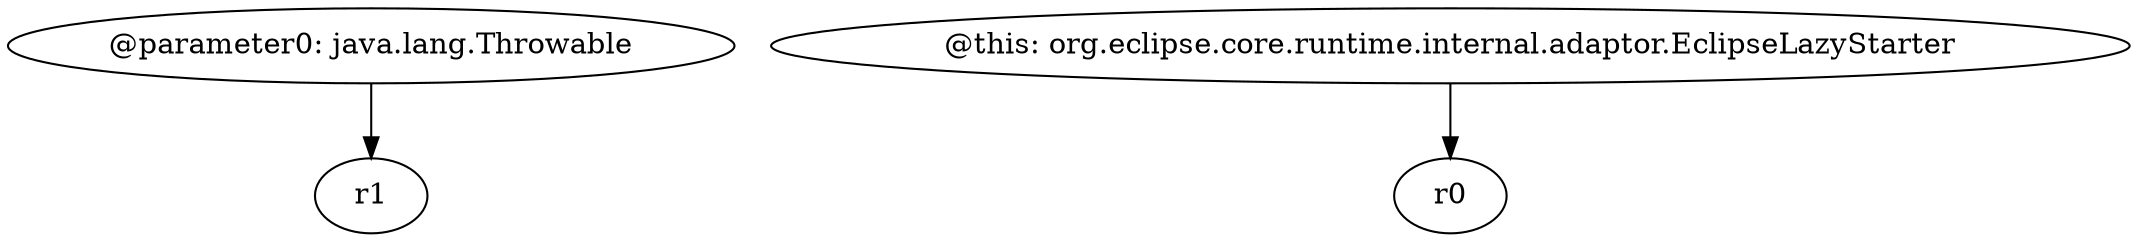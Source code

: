 digraph g {
0[label="@parameter0: java.lang.Throwable"]
1[label="r1"]
0->1[label=""]
2[label="@this: org.eclipse.core.runtime.internal.adaptor.EclipseLazyStarter"]
3[label="r0"]
2->3[label=""]
}